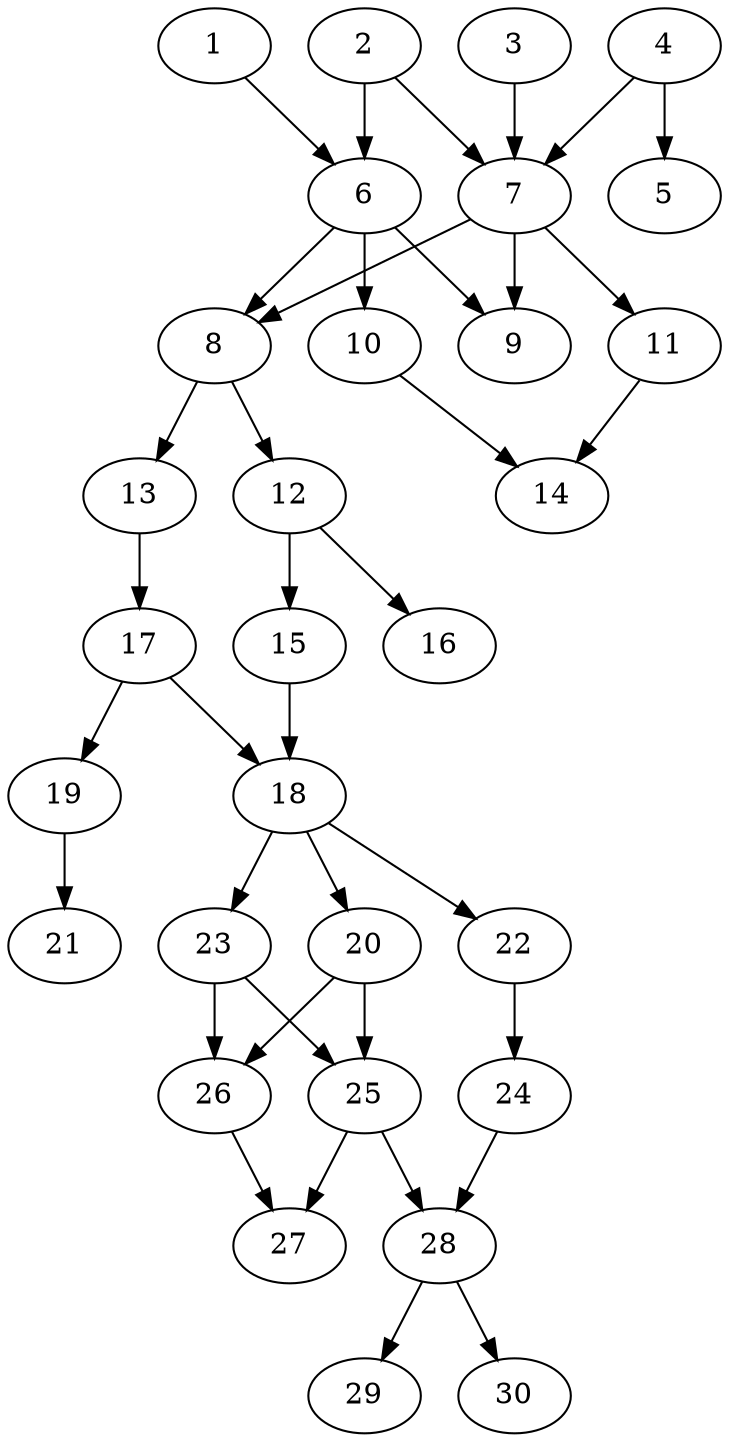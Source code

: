 // DAG automatically generated by daggen at Tue Aug  6 16:27:24 2019
// ./daggen --dot -n 30 --ccr 0.5 --fat 0.4 --regular 0.5 --density 0.6 --mindata 5242880 --maxdata 52428800 
digraph G {
  1 [size="11421696", alpha="0.13", expect_size="5710848"] 
  1 -> 6 [size ="5710848"]
  2 [size="74784768", alpha="0.17", expect_size="37392384"] 
  2 -> 6 [size ="37392384"]
  2 -> 7 [size ="37392384"]
  3 [size="19003392", alpha="0.03", expect_size="9501696"] 
  3 -> 7 [size ="9501696"]
  4 [size="97046528", alpha="0.06", expect_size="48523264"] 
  4 -> 5 [size ="48523264"]
  4 -> 7 [size ="48523264"]
  5 [size="96077824", alpha="0.10", expect_size="48038912"] 
  6 [size="16977920", alpha="0.04", expect_size="8488960"] 
  6 -> 8 [size ="8488960"]
  6 -> 9 [size ="8488960"]
  6 -> 10 [size ="8488960"]
  7 [size="42137600", alpha="0.10", expect_size="21068800"] 
  7 -> 8 [size ="21068800"]
  7 -> 9 [size ="21068800"]
  7 -> 11 [size ="21068800"]
  8 [size="35846144", alpha="0.10", expect_size="17923072"] 
  8 -> 12 [size ="17923072"]
  8 -> 13 [size ="17923072"]
  9 [size="85633024", alpha="0.20", expect_size="42816512"] 
  10 [size="79460352", alpha="0.07", expect_size="39730176"] 
  10 -> 14 [size ="39730176"]
  11 [size="66185216", alpha="0.10", expect_size="33092608"] 
  11 -> 14 [size ="33092608"]
  12 [size="31338496", alpha="0.20", expect_size="15669248"] 
  12 -> 15 [size ="15669248"]
  12 -> 16 [size ="15669248"]
  13 [size="19056640", alpha="0.08", expect_size="9528320"] 
  13 -> 17 [size ="9528320"]
  14 [size="32419840", alpha="0.05", expect_size="16209920"] 
  15 [size="61378560", alpha="0.18", expect_size="30689280"] 
  15 -> 18 [size ="30689280"]
  16 [size="12197888", alpha="0.19", expect_size="6098944"] 
  17 [size="29775872", alpha="0.16", expect_size="14887936"] 
  17 -> 18 [size ="14887936"]
  17 -> 19 [size ="14887936"]
  18 [size="77117440", alpha="0.05", expect_size="38558720"] 
  18 -> 20 [size ="38558720"]
  18 -> 22 [size ="38558720"]
  18 -> 23 [size ="38558720"]
  19 [size="30005248", alpha="0.10", expect_size="15002624"] 
  19 -> 21 [size ="15002624"]
  20 [size="28450816", alpha="0.08", expect_size="14225408"] 
  20 -> 25 [size ="14225408"]
  20 -> 26 [size ="14225408"]
  21 [size="62488576", alpha="0.05", expect_size="31244288"] 
  22 [size="14551040", alpha="0.17", expect_size="7275520"] 
  22 -> 24 [size ="7275520"]
  23 [size="13248512", alpha="0.10", expect_size="6624256"] 
  23 -> 25 [size ="6624256"]
  23 -> 26 [size ="6624256"]
  24 [size="53131264", alpha="0.01", expect_size="26565632"] 
  24 -> 28 [size ="26565632"]
  25 [size="78864384", alpha="0.10", expect_size="39432192"] 
  25 -> 27 [size ="39432192"]
  25 -> 28 [size ="39432192"]
  26 [size="69808128", alpha="0.01", expect_size="34904064"] 
  26 -> 27 [size ="34904064"]
  27 [size="65746944", alpha="0.19", expect_size="32873472"] 
  28 [size="45768704", alpha="0.02", expect_size="22884352"] 
  28 -> 29 [size ="22884352"]
  28 -> 30 [size ="22884352"]
  29 [size="70936576", alpha="0.01", expect_size="35468288"] 
  30 [size="25530368", alpha="0.14", expect_size="12765184"] 
}
